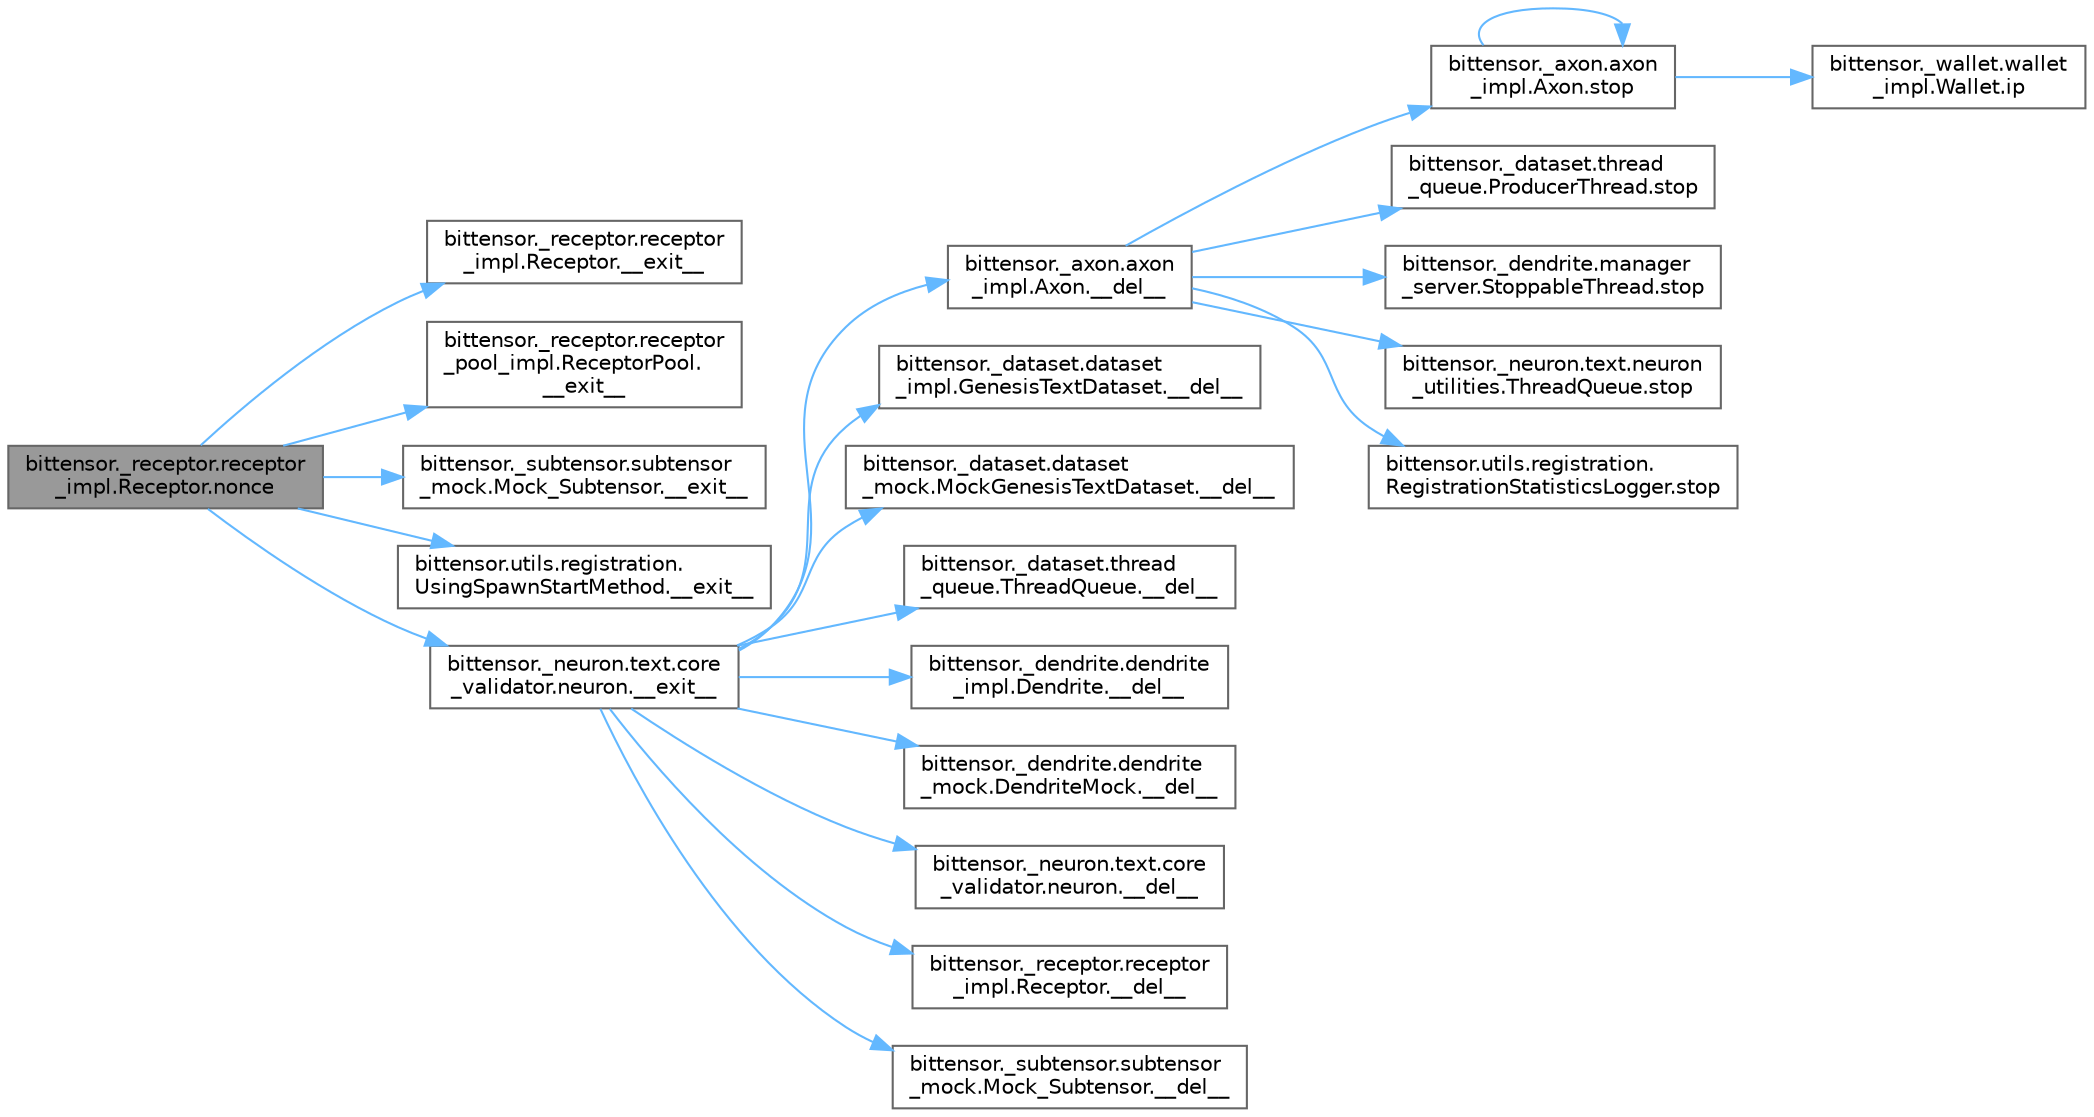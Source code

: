 digraph "bittensor._receptor.receptor_impl.Receptor.nonce"
{
 // LATEX_PDF_SIZE
  bgcolor="transparent";
  edge [fontname=Helvetica,fontsize=10,labelfontname=Helvetica,labelfontsize=10];
  node [fontname=Helvetica,fontsize=10,shape=box,height=0.2,width=0.4];
  rankdir="LR";
  Node1 [label="bittensor._receptor.receptor\l_impl.Receptor.nonce",height=0.2,width=0.4,color="gray40", fillcolor="grey60", style="filled", fontcolor="black",tooltip=" "];
  Node1 -> Node2 [color="steelblue1",style="solid"];
  Node2 [label="bittensor._receptor.receptor\l_impl.Receptor.__exit__",height=0.2,width=0.4,color="grey40", fillcolor="white", style="filled",URL="$classbittensor_1_1__receptor_1_1receptor__impl_1_1_receptor.html#a80c6d7df4dca19b3199e4b7ae1cfd0c9",tooltip=" "];
  Node1 -> Node3 [color="steelblue1",style="solid"];
  Node3 [label="bittensor._receptor.receptor\l_pool_impl.ReceptorPool.\l__exit__",height=0.2,width=0.4,color="grey40", fillcolor="white", style="filled",URL="$classbittensor_1_1__receptor_1_1receptor__pool__impl_1_1_receptor_pool.html#a0d246fe4eb61cbb15c7f654d94619b66",tooltip=" "];
  Node1 -> Node4 [color="steelblue1",style="solid"];
  Node4 [label="bittensor._subtensor.subtensor\l_mock.Mock_Subtensor.__exit__",height=0.2,width=0.4,color="grey40", fillcolor="white", style="filled",URL="$classbittensor_1_1__subtensor_1_1subtensor__mock_1_1_mock___subtensor.html#a02e877bf6dcb4ff6eff10f94c2d64372",tooltip=" "];
  Node1 -> Node5 [color="steelblue1",style="solid"];
  Node5 [label="bittensor.utils.registration.\lUsingSpawnStartMethod.__exit__",height=0.2,width=0.4,color="grey40", fillcolor="white", style="filled",URL="$classbittensor_1_1utils_1_1registration_1_1_using_spawn_start_method.html#a28fd2df90eb9be5bfc6765929a8d9b07",tooltip=" "];
  Node1 -> Node6 [color="steelblue1",style="solid"];
  Node6 [label="bittensor._neuron.text.core\l_validator.neuron.__exit__",height=0.2,width=0.4,color="grey40", fillcolor="white", style="filled",URL="$classbittensor_1_1__neuron_1_1text_1_1core__validator_1_1neuron.html#a00bf036af9efdc51600379db5df9a8c7",tooltip=" "];
  Node6 -> Node7 [color="steelblue1",style="solid"];
  Node7 [label="bittensor._axon.axon\l_impl.Axon.__del__",height=0.2,width=0.4,color="grey40", fillcolor="white", style="filled",URL="$classbittensor_1_1__axon_1_1axon__impl_1_1_axon.html#a0cbb67c54b3c01198a71c91b6bd37709",tooltip=" "];
  Node7 -> Node8 [color="steelblue1",style="solid"];
  Node8 [label="bittensor._axon.axon\l_impl.Axon.stop",height=0.2,width=0.4,color="grey40", fillcolor="white", style="filled",URL="$classbittensor_1_1__axon_1_1axon__impl_1_1_axon.html#a26628e7f324a051d11992b448fb41697",tooltip=" "];
  Node8 -> Node9 [color="steelblue1",style="solid"];
  Node9 [label="bittensor._wallet.wallet\l_impl.Wallet.ip",height=0.2,width=0.4,color="grey40", fillcolor="white", style="filled",URL="$classbittensor_1_1__wallet_1_1wallet__impl_1_1_wallet.html#a2eee19b8640c814e60631c5c5c1bd3e8",tooltip=" "];
  Node8 -> Node8 [color="steelblue1",style="solid"];
  Node7 -> Node10 [color="steelblue1",style="solid"];
  Node10 [label="bittensor._dataset.thread\l_queue.ProducerThread.stop",height=0.2,width=0.4,color="grey40", fillcolor="white", style="filled",URL="$classbittensor_1_1__dataset_1_1thread__queue_1_1_producer_thread.html#ac27f39b49b0ee8f0f99ed7ec9fe4c487",tooltip=" "];
  Node7 -> Node11 [color="steelblue1",style="solid"];
  Node11 [label="bittensor._dendrite.manager\l_server.StoppableThread.stop",height=0.2,width=0.4,color="grey40", fillcolor="white", style="filled",URL="$classbittensor_1_1__dendrite_1_1manager__server_1_1_stoppable_thread.html#ae2c8f87c2f576706ae74af2e1ec42bd3",tooltip=" "];
  Node7 -> Node12 [color="steelblue1",style="solid"];
  Node12 [label="bittensor._neuron.text.neuron\l_utilities.ThreadQueue.stop",height=0.2,width=0.4,color="grey40", fillcolor="white", style="filled",URL="$classbittensor_1_1__neuron_1_1text_1_1neuron__utilities_1_1_thread_queue.html#a0fc267c0a1172c98a1401badee1b04af",tooltip=" "];
  Node7 -> Node13 [color="steelblue1",style="solid"];
  Node13 [label="bittensor.utils.registration.\lRegistrationStatisticsLogger.stop",height=0.2,width=0.4,color="grey40", fillcolor="white", style="filled",URL="$classbittensor_1_1utils_1_1registration_1_1_registration_statistics_logger.html#a4492e3b34a1ab99e2a3458969b0bf8cd",tooltip=" "];
  Node6 -> Node14 [color="steelblue1",style="solid"];
  Node14 [label="bittensor._dataset.dataset\l_impl.GenesisTextDataset.__del__",height=0.2,width=0.4,color="grey40", fillcolor="white", style="filled",URL="$classbittensor_1_1__dataset_1_1dataset__impl_1_1_genesis_text_dataset.html#a7f740f31cb07c58f7beba138fb8e6182",tooltip=" "];
  Node6 -> Node15 [color="steelblue1",style="solid"];
  Node15 [label="bittensor._dataset.dataset\l_mock.MockGenesisTextDataset.__del__",height=0.2,width=0.4,color="grey40", fillcolor="white", style="filled",URL="$classbittensor_1_1__dataset_1_1dataset__mock_1_1_mock_genesis_text_dataset.html#a080c4e04723987d9561491c366bd24f7",tooltip=" "];
  Node6 -> Node16 [color="steelblue1",style="solid"];
  Node16 [label="bittensor._dataset.thread\l_queue.ThreadQueue.__del__",height=0.2,width=0.4,color="grey40", fillcolor="white", style="filled",URL="$classbittensor_1_1__dataset_1_1thread__queue_1_1_thread_queue.html#a1fba9cdc7bce42d4003530f5ee9e4257",tooltip=" "];
  Node6 -> Node17 [color="steelblue1",style="solid"];
  Node17 [label="bittensor._dendrite.dendrite\l_impl.Dendrite.__del__",height=0.2,width=0.4,color="grey40", fillcolor="white", style="filled",URL="$classbittensor_1_1__dendrite_1_1dendrite__impl_1_1_dendrite.html#adc463ae82af32a95dd0c0b538556ef88",tooltip=" "];
  Node6 -> Node18 [color="steelblue1",style="solid"];
  Node18 [label="bittensor._dendrite.dendrite\l_mock.DendriteMock.__del__",height=0.2,width=0.4,color="grey40", fillcolor="white", style="filled",URL="$classbittensor_1_1__dendrite_1_1dendrite__mock_1_1_dendrite_mock.html#a808509a1c1618ec006377e3131becf1a",tooltip=" "];
  Node6 -> Node19 [color="steelblue1",style="solid"];
  Node19 [label="bittensor._neuron.text.core\l_validator.neuron.__del__",height=0.2,width=0.4,color="grey40", fillcolor="white", style="filled",URL="$classbittensor_1_1__neuron_1_1text_1_1core__validator_1_1neuron.html#a583724d45669eb79b4f030287259d226",tooltip=" "];
  Node6 -> Node20 [color="steelblue1",style="solid"];
  Node20 [label="bittensor._receptor.receptor\l_impl.Receptor.__del__",height=0.2,width=0.4,color="grey40", fillcolor="white", style="filled",URL="$classbittensor_1_1__receptor_1_1receptor__impl_1_1_receptor.html#a9ba41a14a93d5a3688de27864964b85b",tooltip=" "];
  Node6 -> Node21 [color="steelblue1",style="solid"];
  Node21 [label="bittensor._subtensor.subtensor\l_mock.Mock_Subtensor.__del__",height=0.2,width=0.4,color="grey40", fillcolor="white", style="filled",URL="$classbittensor_1_1__subtensor_1_1subtensor__mock_1_1_mock___subtensor.html#a6495fb0866e8c3effdcb27187fc7f26f",tooltip=" "];
}
